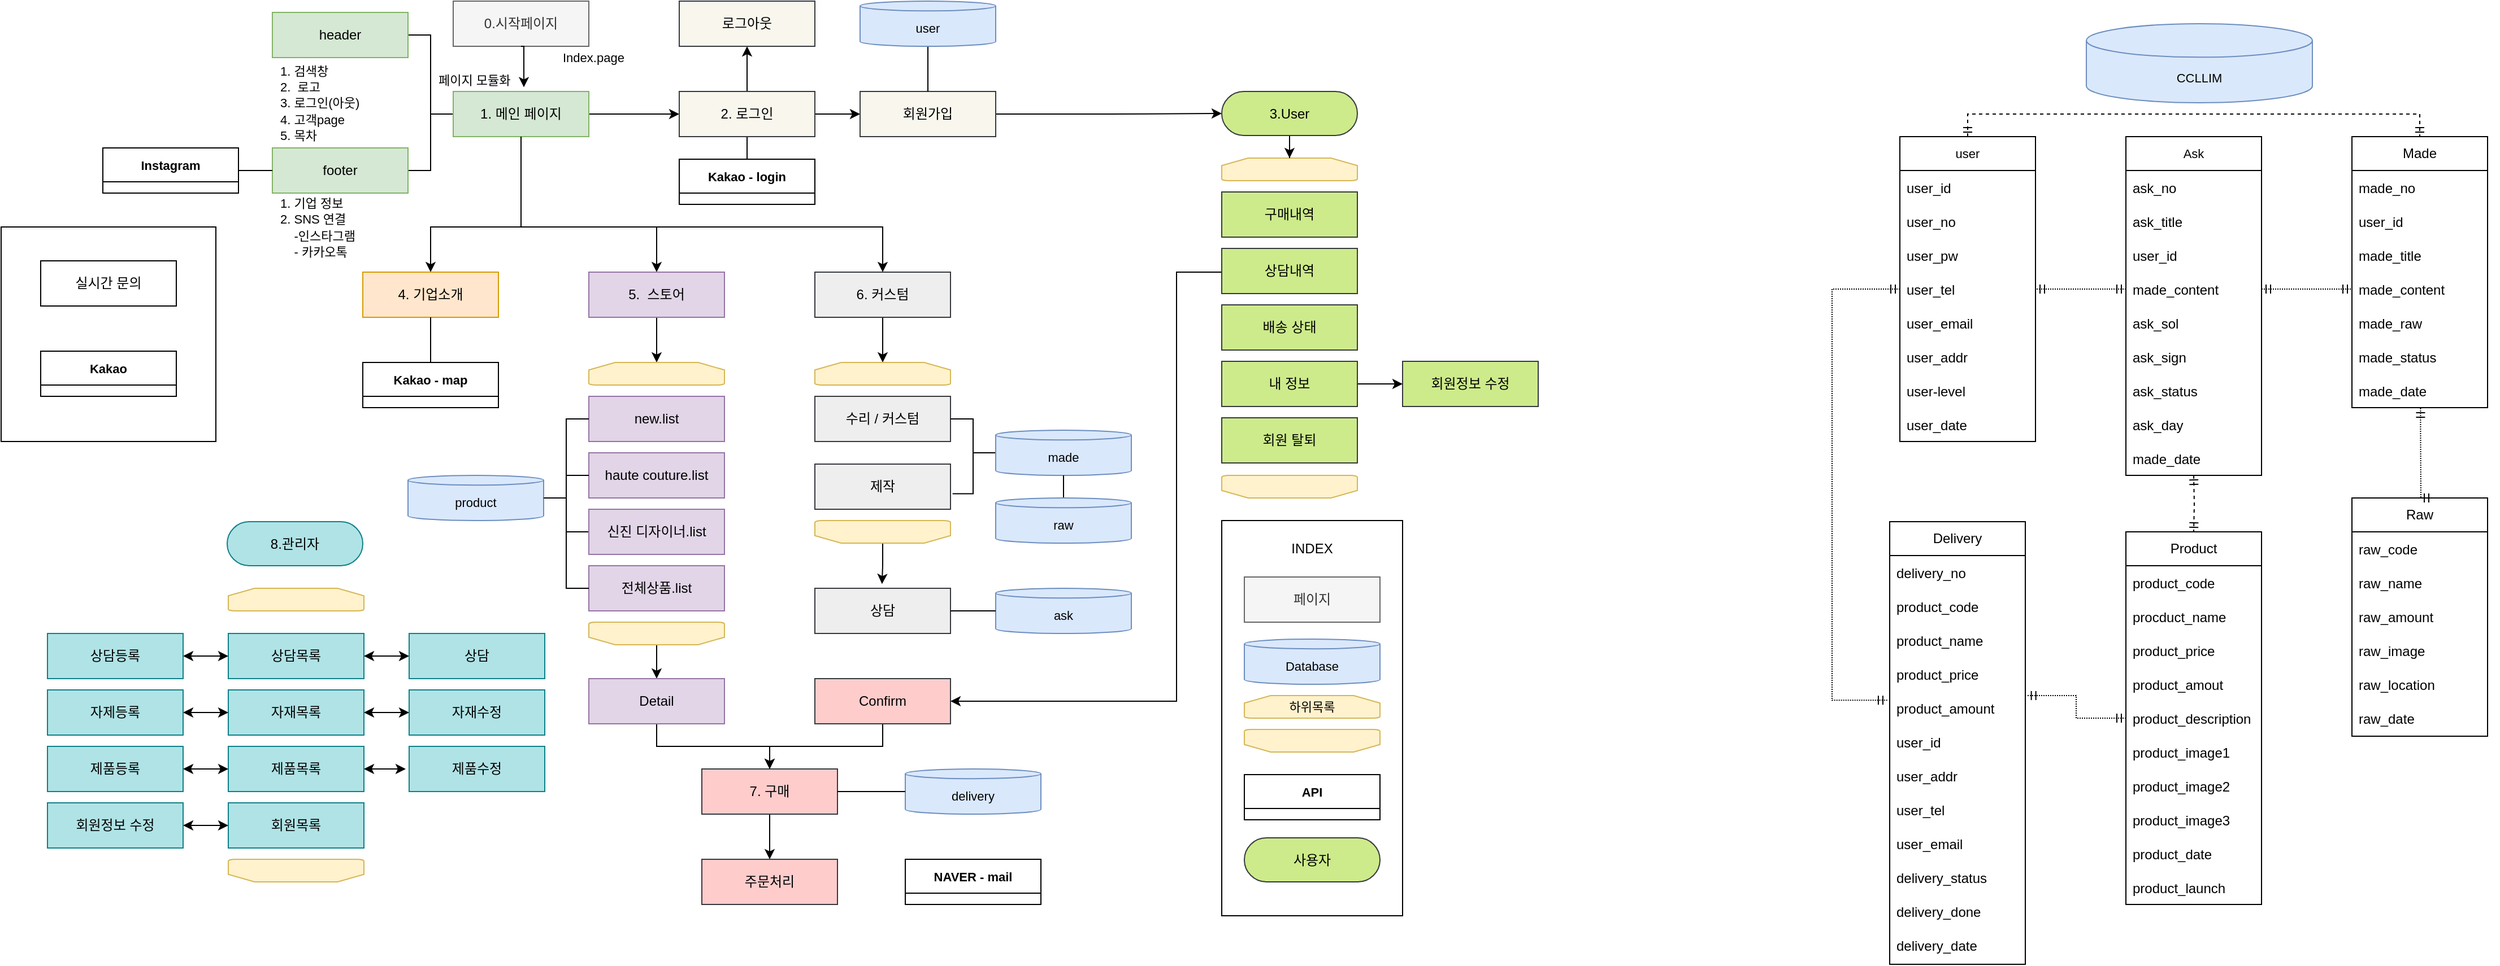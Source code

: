 <mxfile version="20.2.3" type="device"><diagram id="iQ6Z3BanNL-ANaFdGw5c" name="Page-1"><mxGraphModel dx="2713" dy="913" grid="1" gridSize="10" guides="1" tooltips="1" connect="1" arrows="1" fold="1" page="1" pageScale="1" pageWidth="827" pageHeight="1169" math="0" shadow="0"><root><mxCell id="0"/><mxCell id="1" parent="0"/><mxCell id="4ZHPrJ8IvPhoWtM1y8Se-1" value="0.시작페이지" style="rounded=0;whiteSpace=wrap;html=1;fillColor=#f5f5f5;fontColor=#333333;strokeColor=#666666;" parent="1" vertex="1"><mxGeometry x="160" y="120" width="120" height="40" as="geometry"/></mxCell><mxCell id="4ZHPrJ8IvPhoWtM1y8Se-37" style="edgeStyle=orthogonalEdgeStyle;rounded=0;orthogonalLoop=1;jettySize=auto;html=1;entryX=1;entryY=0.5;entryDx=0;entryDy=0;fontSize=11;endArrow=none;endFill=0;" parent="1" source="4ZHPrJ8IvPhoWtM1y8Se-2" target="4ZHPrJ8IvPhoWtM1y8Se-11" edge="1"><mxGeometry relative="1" as="geometry"><Array as="points"><mxPoint x="140" y="220"/><mxPoint x="140" y="150"/></Array></mxGeometry></mxCell><mxCell id="4ZHPrJ8IvPhoWtM1y8Se-38" style="edgeStyle=orthogonalEdgeStyle;rounded=0;orthogonalLoop=1;jettySize=auto;html=1;entryX=1;entryY=0.5;entryDx=0;entryDy=0;fontSize=11;endArrow=none;endFill=0;" parent="1" source="4ZHPrJ8IvPhoWtM1y8Se-2" target="4ZHPrJ8IvPhoWtM1y8Se-12" edge="1"><mxGeometry relative="1" as="geometry"/></mxCell><mxCell id="4ZHPrJ8IvPhoWtM1y8Se-52" style="edgeStyle=orthogonalEdgeStyle;rounded=0;orthogonalLoop=1;jettySize=auto;html=1;entryX=0.5;entryY=0;entryDx=0;entryDy=0;fontSize=11;endArrow=classic;endFill=1;" parent="1" source="4ZHPrJ8IvPhoWtM1y8Se-2" target="4ZHPrJ8IvPhoWtM1y8Se-6" edge="1"><mxGeometry relative="1" as="geometry"><Array as="points"><mxPoint x="220" y="320"/><mxPoint x="340" y="320"/></Array></mxGeometry></mxCell><mxCell id="4ZHPrJ8IvPhoWtM1y8Se-59" style="edgeStyle=orthogonalEdgeStyle;rounded=0;orthogonalLoop=1;jettySize=auto;html=1;entryX=0.5;entryY=0;entryDx=0;entryDy=0;fontSize=11;endArrow=classic;endFill=1;" parent="1" source="4ZHPrJ8IvPhoWtM1y8Se-2" target="4ZHPrJ8IvPhoWtM1y8Se-7" edge="1"><mxGeometry relative="1" as="geometry"><Array as="points"><mxPoint x="220" y="320"/><mxPoint x="540" y="320"/></Array></mxGeometry></mxCell><mxCell id="4ZHPrJ8IvPhoWtM1y8Se-61" style="edgeStyle=orthogonalEdgeStyle;rounded=0;orthogonalLoop=1;jettySize=auto;html=1;entryX=0;entryY=0.5;entryDx=0;entryDy=0;fontSize=11;endArrow=classic;endFill=1;" parent="1" source="4ZHPrJ8IvPhoWtM1y8Se-2" target="4ZHPrJ8IvPhoWtM1y8Se-8" edge="1"><mxGeometry relative="1" as="geometry"/></mxCell><mxCell id="4ZHPrJ8IvPhoWtM1y8Se-2" value="1. 메인 페이지" style="rounded=0;whiteSpace=wrap;html=1;fillColor=#d5e8d4;strokeColor=#82b366;" parent="1" vertex="1"><mxGeometry x="160" y="200" width="120" height="40" as="geometry"/></mxCell><mxCell id="4ZHPrJ8IvPhoWtM1y8Se-39" style="edgeStyle=orthogonalEdgeStyle;rounded=0;orthogonalLoop=1;jettySize=auto;html=1;entryX=0.521;entryY=-0.093;entryDx=0;entryDy=0;entryPerimeter=0;fontSize=11;" parent="1" target="4ZHPrJ8IvPhoWtM1y8Se-2" edge="1"><mxGeometry relative="1" as="geometry"><mxPoint x="220" y="160" as="sourcePoint"/></mxGeometry></mxCell><mxCell id="4ZHPrJ8IvPhoWtM1y8Se-3" value="&lt;span style=&quot;font-size: 11px;&quot;&gt;Index.page&lt;/span&gt;" style="text;html=1;strokeColor=none;fillColor=none;align=left;verticalAlign=middle;whiteSpace=wrap;rounded=0;spacingLeft=5;" parent="1" vertex="1"><mxGeometry x="250" y="150" width="120" height="40" as="geometry"/></mxCell><mxCell id="4ZHPrJ8IvPhoWtM1y8Se-42" style="edgeStyle=orthogonalEdgeStyle;rounded=0;orthogonalLoop=1;jettySize=auto;html=1;exitX=0.5;exitY=1;exitDx=0;exitDy=0;entryX=0.5;entryY=0;entryDx=0;entryDy=0;fontSize=11;endArrow=classic;endFill=1;" parent="1" source="4ZHPrJ8IvPhoWtM1y8Se-2" target="4ZHPrJ8IvPhoWtM1y8Se-26" edge="1"><mxGeometry relative="1" as="geometry"><Array as="points"><mxPoint x="220" y="320"/><mxPoint x="140" y="320"/></Array></mxGeometry></mxCell><mxCell id="4ZHPrJ8IvPhoWtM1y8Se-4" value="&lt;span style=&quot;font-size: 11px;&quot;&gt;페이지 모듈화&lt;br&gt;&lt;/span&gt;" style="text;html=1;strokeColor=none;fillColor=none;align=left;verticalAlign=middle;whiteSpace=wrap;rounded=0;spacingLeft=5;" parent="1" vertex="1"><mxGeometry x="140" y="170" width="120" height="40" as="geometry"/></mxCell><mxCell id="4ZHPrJ8IvPhoWtM1y8Se-51" style="edgeStyle=orthogonalEdgeStyle;rounded=0;orthogonalLoop=1;jettySize=auto;html=1;entryX=0.5;entryY=0;entryDx=0;entryDy=0;entryPerimeter=0;fontSize=11;endArrow=classic;endFill=1;" parent="1" source="4ZHPrJ8IvPhoWtM1y8Se-6" target="4ZHPrJ8IvPhoWtM1y8Se-46" edge="1"><mxGeometry relative="1" as="geometry"/></mxCell><mxCell id="4ZHPrJ8IvPhoWtM1y8Se-6" value="5.&amp;nbsp; 스토어" style="rounded=0;whiteSpace=wrap;html=1;fillColor=#e1d5e7;strokeColor=#9673a6;" parent="1" vertex="1"><mxGeometry x="280" y="360" width="120" height="40" as="geometry"/></mxCell><mxCell id="4ZHPrJ8IvPhoWtM1y8Se-58" style="edgeStyle=orthogonalEdgeStyle;rounded=0;orthogonalLoop=1;jettySize=auto;html=1;entryX=0.5;entryY=0;entryDx=0;entryDy=0;entryPerimeter=0;fontSize=11;endArrow=classic;endFill=1;" parent="1" source="4ZHPrJ8IvPhoWtM1y8Se-7" target="4ZHPrJ8IvPhoWtM1y8Se-53" edge="1"><mxGeometry relative="1" as="geometry"/></mxCell><mxCell id="4ZHPrJ8IvPhoWtM1y8Se-7" value="6. 커스텀" style="rounded=0;whiteSpace=wrap;html=1;fillColor=#eeeeee;strokeColor=#36393d;" parent="1" vertex="1"><mxGeometry x="480" y="360" width="120" height="40" as="geometry"/></mxCell><mxCell id="4ZHPrJ8IvPhoWtM1y8Se-63" style="edgeStyle=orthogonalEdgeStyle;rounded=0;orthogonalLoop=1;jettySize=auto;html=1;entryX=0;entryY=0.5;entryDx=0;entryDy=0;fontSize=11;endArrow=classic;endFill=1;" parent="1" source="4ZHPrJ8IvPhoWtM1y8Se-8" target="4ZHPrJ8IvPhoWtM1y8Se-9" edge="1"><mxGeometry relative="1" as="geometry"/></mxCell><mxCell id="4ZHPrJ8IvPhoWtM1y8Se-92" style="edgeStyle=orthogonalEdgeStyle;rounded=0;orthogonalLoop=1;jettySize=auto;html=1;entryX=0.5;entryY=0;entryDx=0;entryDy=0;fontSize=11;endArrow=none;endFill=0;" parent="1" source="4ZHPrJ8IvPhoWtM1y8Se-8" target="4ZHPrJ8IvPhoWtM1y8Se-90" edge="1"><mxGeometry relative="1" as="geometry"/></mxCell><mxCell id="G11JmF7T3sgJFfse8bjT-3" style="edgeStyle=orthogonalEdgeStyle;rounded=0;orthogonalLoop=1;jettySize=auto;html=1;entryX=0.5;entryY=1;entryDx=0;entryDy=0;" edge="1" parent="1" source="4ZHPrJ8IvPhoWtM1y8Se-8" target="G11JmF7T3sgJFfse8bjT-2"><mxGeometry relative="1" as="geometry"/></mxCell><mxCell id="4ZHPrJ8IvPhoWtM1y8Se-8" value="2. 로그인" style="rounded=0;whiteSpace=wrap;html=1;fillColor=#f9f7ed;strokeColor=#36393d;" parent="1" vertex="1"><mxGeometry x="360" y="200" width="120" height="40" as="geometry"/></mxCell><mxCell id="4ZHPrJ8IvPhoWtM1y8Se-73" style="edgeStyle=orthogonalEdgeStyle;rounded=0;orthogonalLoop=1;jettySize=auto;html=1;fontSize=11;endArrow=classic;endFill=1;entryX=0;entryY=0.5;entryDx=0;entryDy=0;" parent="1" source="4ZHPrJ8IvPhoWtM1y8Se-9" target="G11JmF7T3sgJFfse8bjT-7" edge="1"><mxGeometry relative="1" as="geometry"><mxPoint x="860" y="240" as="targetPoint"/></mxGeometry></mxCell><mxCell id="4ZHPrJ8IvPhoWtM1y8Se-9" value="회원가입" style="rounded=0;whiteSpace=wrap;html=1;fillColor=#f9f7ed;strokeColor=#36393d;" parent="1" vertex="1"><mxGeometry x="520" y="200" width="120" height="40" as="geometry"/></mxCell><mxCell id="4ZHPrJ8IvPhoWtM1y8Se-11" value="header" style="rounded=0;whiteSpace=wrap;html=1;fillColor=#d5e8d4;strokeColor=#82b366;" parent="1" vertex="1"><mxGeometry y="130" width="120" height="40" as="geometry"/></mxCell><mxCell id="4ZHPrJ8IvPhoWtM1y8Se-12" value="footer" style="rounded=0;whiteSpace=wrap;html=1;fillColor=#d5e8d4;strokeColor=#82b366;" parent="1" vertex="1"><mxGeometry y="250" width="120" height="40" as="geometry"/></mxCell><mxCell id="4ZHPrJ8IvPhoWtM1y8Se-13" value="&lt;span style=&quot;font-size: 11px;&quot;&gt;1. 검색창&lt;br&gt;2.&amp;nbsp; 로고&amp;nbsp;&lt;br&gt;3. 로그인(아웃)&lt;br&gt;4. 고객page&lt;br&gt;5. 목차&lt;br&gt;&lt;/span&gt;" style="text;html=1;strokeColor=none;fillColor=none;align=left;verticalAlign=middle;whiteSpace=wrap;rounded=0;spacingLeft=5;" parent="1" vertex="1"><mxGeometry y="170" width="120" height="80" as="geometry"/></mxCell><mxCell id="4ZHPrJ8IvPhoWtM1y8Se-15" value="&lt;span style=&quot;font-size: 11px;&quot;&gt;1. 기업 정보&lt;br&gt;2. SNS 연결&amp;nbsp;&lt;br&gt;&amp;nbsp; &amp;nbsp; -인스타그램&lt;br&gt;&amp;nbsp; &amp;nbsp; - 카카오톡&lt;br&gt;&lt;/span&gt;" style="text;html=1;strokeColor=none;fillColor=none;align=left;verticalAlign=middle;whiteSpace=wrap;rounded=0;spacingLeft=5;" parent="1" vertex="1"><mxGeometry y="290" width="120" height="60" as="geometry"/></mxCell><mxCell id="4ZHPrJ8IvPhoWtM1y8Se-18" value="new.list" style="rounded=0;whiteSpace=wrap;html=1;fillColor=#e1d5e7;strokeColor=#9673a6;" parent="1" vertex="1"><mxGeometry x="280" y="470" width="120" height="40" as="geometry"/></mxCell><mxCell id="4ZHPrJ8IvPhoWtM1y8Se-19" value="haute couture.list" style="rounded=0;whiteSpace=wrap;html=1;fillColor=#e1d5e7;strokeColor=#9673a6;" parent="1" vertex="1"><mxGeometry x="280" y="520" width="120" height="40" as="geometry"/></mxCell><mxCell id="4ZHPrJ8IvPhoWtM1y8Se-20" value="전체상품.list" style="rounded=0;whiteSpace=wrap;html=1;fillColor=#e1d5e7;strokeColor=#9673a6;" parent="1" vertex="1"><mxGeometry x="280" y="620" width="120" height="40" as="geometry"/></mxCell><mxCell id="4ZHPrJ8IvPhoWtM1y8Se-21" value="수리 / 커스텀" style="rounded=0;whiteSpace=wrap;html=1;fillColor=#eeeeee;strokeColor=#36393d;" parent="1" vertex="1"><mxGeometry x="480" y="470" width="120" height="40" as="geometry"/></mxCell><mxCell id="4ZHPrJ8IvPhoWtM1y8Se-22" value="제작" style="rounded=0;whiteSpace=wrap;html=1;fillColor=#eeeeee;strokeColor=#36393d;" parent="1" vertex="1"><mxGeometry x="480" y="530" width="120" height="40" as="geometry"/></mxCell><mxCell id="4ZHPrJ8IvPhoWtM1y8Se-87" style="edgeStyle=orthogonalEdgeStyle;rounded=0;orthogonalLoop=1;jettySize=auto;html=1;entryX=0.5;entryY=0;entryDx=0;entryDy=0;fontSize=11;endArrow=classic;endFill=1;" parent="1" source="4ZHPrJ8IvPhoWtM1y8Se-23" target="4ZHPrJ8IvPhoWtM1y8Se-86" edge="1"><mxGeometry relative="1" as="geometry"/></mxCell><mxCell id="4ZHPrJ8IvPhoWtM1y8Se-23" value="7. 구매" style="rounded=0;whiteSpace=wrap;html=1;fillColor=#ffcccc;strokeColor=#36393d;" parent="1" vertex="1"><mxGeometry x="380" y="800" width="120" height="40" as="geometry"/></mxCell><mxCell id="4ZHPrJ8IvPhoWtM1y8Se-24" value="상담" style="rounded=0;whiteSpace=wrap;html=1;fillColor=#eeeeee;strokeColor=#36393d;" parent="1" vertex="1"><mxGeometry x="480" y="640" width="120" height="40" as="geometry"/></mxCell><mxCell id="4ZHPrJ8IvPhoWtM1y8Se-26" value="4. 기업소개" style="rounded=0;whiteSpace=wrap;html=1;fillColor=#ffe6cc;strokeColor=#d79b00;" parent="1" vertex="1"><mxGeometry x="80" y="360" width="120" height="40" as="geometry"/></mxCell><mxCell id="4ZHPrJ8IvPhoWtM1y8Se-48" style="edgeStyle=orthogonalEdgeStyle;rounded=0;orthogonalLoop=1;jettySize=auto;html=1;entryX=0;entryY=0.5;entryDx=0;entryDy=0;fontSize=11;endArrow=none;endFill=0;" parent="1" source="4ZHPrJ8IvPhoWtM1y8Se-27" target="4ZHPrJ8IvPhoWtM1y8Se-18" edge="1"><mxGeometry relative="1" as="geometry"/></mxCell><mxCell id="4ZHPrJ8IvPhoWtM1y8Se-49" style="edgeStyle=orthogonalEdgeStyle;rounded=0;orthogonalLoop=1;jettySize=auto;html=1;entryX=0;entryY=0.5;entryDx=0;entryDy=0;fontSize=11;endArrow=none;endFill=0;" parent="1" source="4ZHPrJ8IvPhoWtM1y8Se-27" target="4ZHPrJ8IvPhoWtM1y8Se-19" edge="1"><mxGeometry relative="1" as="geometry"/></mxCell><mxCell id="4ZHPrJ8IvPhoWtM1y8Se-50" style="edgeStyle=orthogonalEdgeStyle;rounded=0;orthogonalLoop=1;jettySize=auto;html=1;entryX=0;entryY=0.5;entryDx=0;entryDy=0;fontSize=11;endArrow=none;endFill=0;" parent="1" source="4ZHPrJ8IvPhoWtM1y8Se-27" target="4ZHPrJ8IvPhoWtM1y8Se-20" edge="1"><mxGeometry relative="1" as="geometry"/></mxCell><mxCell id="4ZHPrJ8IvPhoWtM1y8Se-27" value="product" style="shape=cylinder3;whiteSpace=wrap;html=1;boundedLbl=1;backgroundOutline=1;size=4.286;fontSize=11;fillColor=#dae8fc;strokeColor=#6c8ebf;" parent="1" vertex="1"><mxGeometry x="120" y="540" width="120" height="40" as="geometry"/></mxCell><mxCell id="4ZHPrJ8IvPhoWtM1y8Se-62" style="edgeStyle=orthogonalEdgeStyle;rounded=0;orthogonalLoop=1;jettySize=auto;html=1;fontSize=11;endArrow=none;endFill=0;exitX=0.5;exitY=1;exitDx=0;exitDy=0;exitPerimeter=0;entryX=0.5;entryY=0;entryDx=0;entryDy=0;" parent="1" source="4ZHPrJ8IvPhoWtM1y8Se-28" target="4ZHPrJ8IvPhoWtM1y8Se-9" edge="1"><mxGeometry relative="1" as="geometry"><mxPoint x="580" y="240" as="targetPoint"/><Array as="points"><mxPoint x="580" y="170"/><mxPoint x="580" y="170"/></Array></mxGeometry></mxCell><mxCell id="4ZHPrJ8IvPhoWtM1y8Se-28" value="user" style="shape=cylinder3;whiteSpace=wrap;html=1;boundedLbl=1;backgroundOutline=1;size=4.286;fontSize=11;fillColor=#dae8fc;strokeColor=#6c8ebf;" parent="1" vertex="1"><mxGeometry x="520" y="120" width="120" height="40" as="geometry"/></mxCell><mxCell id="4ZHPrJ8IvPhoWtM1y8Se-56" style="edgeStyle=orthogonalEdgeStyle;rounded=0;orthogonalLoop=1;jettySize=auto;html=1;entryX=1;entryY=0.5;entryDx=0;entryDy=0;fontSize=11;endArrow=none;endFill=0;" parent="1" source="4ZHPrJ8IvPhoWtM1y8Se-29" target="4ZHPrJ8IvPhoWtM1y8Se-21" edge="1"><mxGeometry relative="1" as="geometry"/></mxCell><mxCell id="4ZHPrJ8IvPhoWtM1y8Se-57" style="edgeStyle=orthogonalEdgeStyle;rounded=0;orthogonalLoop=1;jettySize=auto;html=1;entryX=1.015;entryY=0.655;entryDx=0;entryDy=0;entryPerimeter=0;fontSize=11;endArrow=none;endFill=0;" parent="1" source="4ZHPrJ8IvPhoWtM1y8Se-29" target="4ZHPrJ8IvPhoWtM1y8Se-22" edge="1"><mxGeometry relative="1" as="geometry"/></mxCell><mxCell id="4ZHPrJ8IvPhoWtM1y8Se-29" value="made" style="shape=cylinder3;whiteSpace=wrap;html=1;boundedLbl=1;backgroundOutline=1;size=4.286;fontSize=11;fillColor=#dae8fc;strokeColor=#6c8ebf;" parent="1" vertex="1"><mxGeometry x="640" y="500" width="120" height="40" as="geometry"/></mxCell><mxCell id="4ZHPrJ8IvPhoWtM1y8Se-32" value="ask" style="shape=cylinder3;whiteSpace=wrap;html=1;boundedLbl=1;backgroundOutline=1;size=4.286;fontSize=11;fillColor=#dae8fc;strokeColor=#6c8ebf;" parent="1" vertex="1"><mxGeometry x="640" y="640" width="120" height="40" as="geometry"/></mxCell><mxCell id="4ZHPrJ8IvPhoWtM1y8Se-60" style="edgeStyle=orthogonalEdgeStyle;rounded=0;orthogonalLoop=1;jettySize=auto;html=1;entryX=0;entryY=0.5;entryDx=0;entryDy=0;fontSize=11;endArrow=none;endFill=0;exitX=1;exitY=0.5;exitDx=0;exitDy=0;" parent="1" source="4ZHPrJ8IvPhoWtM1y8Se-89" target="4ZHPrJ8IvPhoWtM1y8Se-12" edge="1"><mxGeometry relative="1" as="geometry"><mxPoint x="-40" y="300" as="sourcePoint"/></mxGeometry></mxCell><mxCell id="4ZHPrJ8IvPhoWtM1y8Se-41" style="edgeStyle=orthogonalEdgeStyle;rounded=0;orthogonalLoop=1;jettySize=auto;html=1;entryX=0.5;entryY=1;entryDx=0;entryDy=0;fontSize=11;endArrow=none;endFill=0;" parent="1" source="4ZHPrJ8IvPhoWtM1y8Se-36" target="4ZHPrJ8IvPhoWtM1y8Se-26" edge="1"><mxGeometry relative="1" as="geometry"/></mxCell><mxCell id="4ZHPrJ8IvPhoWtM1y8Se-36" value="Kakao - map" style="swimlane;fontSize=11;startSize=30;" parent="1" vertex="1"><mxGeometry x="80" y="440" width="120" height="40" as="geometry"><mxRectangle x="640" y="210" width="50" height="40" as="alternateBounds"/></mxGeometry></mxCell><mxCell id="4ZHPrJ8IvPhoWtM1y8Se-46" value="" style="strokeWidth=1;html=1;shape=mxgraph.flowchart.loop_limit;whiteSpace=wrap;fontSize=11;fillColor=#fff2cc;strokeColor=#d6b656;" parent="1" vertex="1"><mxGeometry x="280" y="440" width="120" height="20" as="geometry"/></mxCell><mxCell id="4ZHPrJ8IvPhoWtM1y8Se-65" style="edgeStyle=orthogonalEdgeStyle;rounded=0;orthogonalLoop=1;jettySize=auto;html=1;fontSize=11;endArrow=classic;endFill=1;entryX=0.5;entryY=0;entryDx=0;entryDy=0;" parent="1" source="4ZHPrJ8IvPhoWtM1y8Se-47" target="4ZHPrJ8IvPhoWtM1y8Se-66" edge="1"><mxGeometry relative="1" as="geometry"><mxPoint x="340" y="670" as="targetPoint"/></mxGeometry></mxCell><mxCell id="4ZHPrJ8IvPhoWtM1y8Se-47" value="" style="strokeWidth=1;html=1;shape=mxgraph.flowchart.loop_limit;whiteSpace=wrap;fontSize=11;direction=west;fillColor=#fff2cc;strokeColor=#d6b656;" parent="1" vertex="1"><mxGeometry x="280" y="670" width="120" height="20" as="geometry"/></mxCell><mxCell id="4ZHPrJ8IvPhoWtM1y8Se-53" value="" style="strokeWidth=1;html=1;shape=mxgraph.flowchart.loop_limit;whiteSpace=wrap;fontSize=11;fillColor=#fff2cc;strokeColor=#d6b656;" parent="1" vertex="1"><mxGeometry x="480" y="440" width="120" height="20" as="geometry"/></mxCell><mxCell id="4ZHPrJ8IvPhoWtM1y8Se-64" style="edgeStyle=orthogonalEdgeStyle;rounded=0;orthogonalLoop=1;jettySize=auto;html=1;entryX=0.495;entryY=-0.095;entryDx=0;entryDy=0;entryPerimeter=0;fontSize=11;endArrow=classic;endFill=1;" parent="1" source="4ZHPrJ8IvPhoWtM1y8Se-54" target="4ZHPrJ8IvPhoWtM1y8Se-24" edge="1"><mxGeometry relative="1" as="geometry"/></mxCell><mxCell id="4ZHPrJ8IvPhoWtM1y8Se-54" value="" style="strokeWidth=1;html=1;shape=mxgraph.flowchart.loop_limit;whiteSpace=wrap;fontSize=11;direction=west;fillColor=#fff2cc;strokeColor=#d6b656;" parent="1" vertex="1"><mxGeometry x="480" y="580" width="120" height="20" as="geometry"/></mxCell><mxCell id="4ZHPrJ8IvPhoWtM1y8Se-81" style="edgeStyle=orthogonalEdgeStyle;rounded=0;orthogonalLoop=1;jettySize=auto;html=1;entryX=0.5;entryY=0;entryDx=0;entryDy=0;fontSize=11;endArrow=classic;endFill=1;" parent="1" source="4ZHPrJ8IvPhoWtM1y8Se-66" target="4ZHPrJ8IvPhoWtM1y8Se-23" edge="1"><mxGeometry relative="1" as="geometry"/></mxCell><mxCell id="4ZHPrJ8IvPhoWtM1y8Se-66" value="Detail" style="rounded=0;whiteSpace=wrap;html=1;fillColor=#e1d5e7;strokeColor=#9673a6;" parent="1" vertex="1"><mxGeometry x="280" y="720" width="120" height="40" as="geometry"/></mxCell><mxCell id="4ZHPrJ8IvPhoWtM1y8Se-68" style="edgeStyle=orthogonalEdgeStyle;rounded=0;orthogonalLoop=1;jettySize=auto;html=1;entryX=1;entryY=0.5;entryDx=0;entryDy=0;fontSize=11;endArrow=none;endFill=0;exitX=0;exitY=0.5;exitDx=0;exitDy=0;exitPerimeter=0;" parent="1" source="4ZHPrJ8IvPhoWtM1y8Se-32" target="4ZHPrJ8IvPhoWtM1y8Se-24" edge="1"><mxGeometry relative="1" as="geometry"><mxPoint x="650" y="530" as="sourcePoint"/><mxPoint x="611.8" y="566.2" as="targetPoint"/></mxGeometry></mxCell><mxCell id="4ZHPrJ8IvPhoWtM1y8Se-72" value="" style="strokeWidth=1;html=1;shape=mxgraph.flowchart.loop_limit;whiteSpace=wrap;fontSize=11;fillColor=#fff2cc;strokeColor=#d6b656;" parent="1" vertex="1"><mxGeometry x="840" y="259" width="120" height="20" as="geometry"/></mxCell><mxCell id="4ZHPrJ8IvPhoWtM1y8Se-74" value="구매내역" style="rounded=0;whiteSpace=wrap;html=1;fillColor=#cdeb8b;strokeColor=#36393d;" parent="1" vertex="1"><mxGeometry x="840" y="289" width="120" height="40" as="geometry"/></mxCell><mxCell id="G11JmF7T3sgJFfse8bjT-10" style="edgeStyle=orthogonalEdgeStyle;rounded=0;orthogonalLoop=1;jettySize=auto;html=1;entryX=1;entryY=0.5;entryDx=0;entryDy=0;" edge="1" parent="1" source="4ZHPrJ8IvPhoWtM1y8Se-75" target="4ZHPrJ8IvPhoWtM1y8Se-82"><mxGeometry relative="1" as="geometry"><Array as="points"><mxPoint x="800" y="360"/><mxPoint x="800" y="740"/></Array></mxGeometry></mxCell><mxCell id="4ZHPrJ8IvPhoWtM1y8Se-75" value="상담내역" style="rounded=0;whiteSpace=wrap;html=1;fillColor=#cdeb8b;strokeColor=#36393d;" parent="1" vertex="1"><mxGeometry x="840" y="339" width="120" height="40" as="geometry"/></mxCell><mxCell id="4ZHPrJ8IvPhoWtM1y8Se-76" value="배송 상태" style="rounded=0;whiteSpace=wrap;html=1;fillColor=#cdeb8b;strokeColor=#36393d;" parent="1" vertex="1"><mxGeometry x="840" y="389" width="120" height="40" as="geometry"/></mxCell><mxCell id="4ZHPrJ8IvPhoWtM1y8Se-78" value="회원정보 수정" style="rounded=0;whiteSpace=wrap;html=1;fillColor=#cdeb8b;strokeColor=#36393d;" parent="1" vertex="1"><mxGeometry x="1000" y="439" width="120" height="40" as="geometry"/></mxCell><mxCell id="G11JmF7T3sgJFfse8bjT-4" style="edgeStyle=orthogonalEdgeStyle;rounded=0;orthogonalLoop=1;jettySize=auto;html=1;entryX=0;entryY=0.5;entryDx=0;entryDy=0;" edge="1" parent="1" source="4ZHPrJ8IvPhoWtM1y8Se-79" target="4ZHPrJ8IvPhoWtM1y8Se-78"><mxGeometry relative="1" as="geometry"/></mxCell><mxCell id="4ZHPrJ8IvPhoWtM1y8Se-79" value="내 정보" style="rounded=0;whiteSpace=wrap;html=1;fillColor=#cdeb8b;strokeColor=#36393d;" parent="1" vertex="1"><mxGeometry x="840" y="439" width="120" height="40" as="geometry"/></mxCell><mxCell id="4ZHPrJ8IvPhoWtM1y8Se-80" value="" style="strokeWidth=1;html=1;shape=mxgraph.flowchart.loop_limit;whiteSpace=wrap;fontSize=11;direction=west;fillColor=#fff2cc;strokeColor=#d6b656;" parent="1" vertex="1"><mxGeometry x="840" y="540" width="120" height="20" as="geometry"/></mxCell><mxCell id="4ZHPrJ8IvPhoWtM1y8Se-83" style="edgeStyle=orthogonalEdgeStyle;rounded=0;orthogonalLoop=1;jettySize=auto;html=1;fontSize=11;endArrow=classic;endFill=1;" parent="1" source="4ZHPrJ8IvPhoWtM1y8Se-82" edge="1"><mxGeometry relative="1" as="geometry"><mxPoint x="440" y="800" as="targetPoint"/><Array as="points"><mxPoint x="540" y="780"/><mxPoint x="440" y="780"/></Array></mxGeometry></mxCell><mxCell id="4ZHPrJ8IvPhoWtM1y8Se-82" value="Confirm" style="rounded=0;whiteSpace=wrap;html=1;fillColor=#ffcccc;strokeColor=#36393d;" parent="1" vertex="1"><mxGeometry x="480" y="720" width="120" height="40" as="geometry"/></mxCell><mxCell id="4ZHPrJ8IvPhoWtM1y8Se-84" value="delivery" style="shape=cylinder3;whiteSpace=wrap;html=1;boundedLbl=1;backgroundOutline=1;size=4.286;fontSize=11;fillColor=#dae8fc;strokeColor=#6c8ebf;" parent="1" vertex="1"><mxGeometry x="560" y="800" width="120" height="40" as="geometry"/></mxCell><mxCell id="4ZHPrJ8IvPhoWtM1y8Se-85" style="edgeStyle=orthogonalEdgeStyle;rounded=0;orthogonalLoop=1;jettySize=auto;html=1;entryX=1;entryY=0.5;entryDx=0;entryDy=0;fontSize=11;endArrow=none;endFill=0;exitX=0;exitY=0.5;exitDx=0;exitDy=0;exitPerimeter=0;" parent="1" source="4ZHPrJ8IvPhoWtM1y8Se-84" edge="1"><mxGeometry relative="1" as="geometry"><mxPoint x="550" y="690" as="sourcePoint"/><mxPoint x="500" y="820" as="targetPoint"/></mxGeometry></mxCell><mxCell id="4ZHPrJ8IvPhoWtM1y8Se-86" value="주문처리" style="rounded=0;whiteSpace=wrap;html=1;fillColor=#ffcccc;strokeColor=#36393d;" parent="1" vertex="1"><mxGeometry x="380" y="880" width="120" height="40" as="geometry"/></mxCell><mxCell id="4ZHPrJ8IvPhoWtM1y8Se-89" value="Instagram" style="swimlane;fontSize=11;startSize=30;" parent="1" vertex="1"><mxGeometry x="-150" y="250" width="120" height="40" as="geometry"><mxRectangle x="640" y="210" width="50" height="40" as="alternateBounds"/></mxGeometry></mxCell><mxCell id="4ZHPrJ8IvPhoWtM1y8Se-90" value="Kakao - login" style="swimlane;fontSize=11;startSize=30;" parent="1" vertex="1"><mxGeometry x="360" y="260" width="120" height="40" as="geometry"><mxRectangle x="640" y="210" width="50" height="40" as="alternateBounds"/></mxGeometry></mxCell><mxCell id="Q61VXNeb5FrE7Szr81Ac-1" value="" style="whiteSpace=wrap;html=1;aspect=fixed;" parent="1" vertex="1"><mxGeometry x="-240" y="320" width="190" height="190" as="geometry"/></mxCell><mxCell id="4ZHPrJ8IvPhoWtM1y8Se-93" value="NAVER - mail" style="swimlane;fontSize=11;startSize=30;" parent="1" vertex="1"><mxGeometry x="560" y="880" width="120" height="40" as="geometry"><mxRectangle x="640" y="210" width="50" height="40" as="alternateBounds"/></mxGeometry></mxCell><mxCell id="4ZHPrJ8IvPhoWtM1y8Se-30" value="실시간 문의" style="rounded=0;whiteSpace=wrap;html=1;" parent="1" vertex="1"><mxGeometry x="-205" y="350" width="120" height="40" as="geometry"/></mxCell><mxCell id="4ZHPrJ8IvPhoWtM1y8Se-33" value="Kakao" style="swimlane;fontSize=11;startSize=30;" parent="1" vertex="1"><mxGeometry x="-205" y="430" width="120" height="40" as="geometry"><mxRectangle x="640" y="210" width="50" height="40" as="alternateBounds"/></mxGeometry></mxCell><mxCell id="LJxzENoU5dP99P60Df12-5" value="CCLLIM" style="shape=cylinder3;whiteSpace=wrap;html=1;boundedLbl=1;backgroundOutline=1;size=14.833;fontSize=11;fillColor=#dae8fc;strokeColor=#6c8ebf;" parent="1" vertex="1"><mxGeometry x="1605" y="140" width="200" height="70" as="geometry"/></mxCell><mxCell id="LJxzENoU5dP99P60Df12-106" style="edgeStyle=orthogonalEdgeStyle;rounded=0;orthogonalLoop=1;jettySize=auto;html=1;endArrow=none;endFill=0;" parent="1" source="LJxzENoU5dP99P60Df12-105" target="4ZHPrJ8IvPhoWtM1y8Se-29" edge="1"><mxGeometry relative="1" as="geometry"/></mxCell><mxCell id="LJxzENoU5dP99P60Df12-105" value="raw" style="shape=cylinder3;whiteSpace=wrap;html=1;boundedLbl=1;backgroundOutline=1;size=4.286;fontSize=11;fillColor=#dae8fc;strokeColor=#6c8ebf;" parent="1" vertex="1"><mxGeometry x="640" y="560" width="120" height="40" as="geometry"/></mxCell><mxCell id="LJxzENoU5dP99P60Df12-114" value="" style="group" parent="1" vertex="1" connectable="0"><mxGeometry x="1640" y="240" width="130" height="300" as="geometry"/></mxCell><mxCell id="LJxzENoU5dP99P60Df12-47" value="" style="rounded=0;whiteSpace=wrap;html=1;" parent="LJxzENoU5dP99P60Df12-114" vertex="1"><mxGeometry y="20" width="120" height="280" as="geometry"/></mxCell><mxCell id="LJxzENoU5dP99P60Df12-48" value="user_id" style="text;strokeColor=none;fillColor=none;align=left;verticalAlign=middle;spacingLeft=4;spacingRight=4;overflow=hidden;points=[[0,0.5],[1,0.5]];portConstraint=eastwest;rotatable=0;" parent="LJxzENoU5dP99P60Df12-114" vertex="1"><mxGeometry y="90" width="120" height="30" as="geometry"/></mxCell><mxCell id="LJxzENoU5dP99P60Df12-49" value="ask_title" style="text;strokeColor=none;fillColor=none;align=left;verticalAlign=middle;spacingLeft=4;spacingRight=4;overflow=hidden;points=[[0,0.5],[1,0.5]];portConstraint=eastwest;rotatable=0;" parent="LJxzENoU5dP99P60Df12-114" vertex="1"><mxGeometry y="60" width="120" height="30" as="geometry"/></mxCell><mxCell id="LJxzENoU5dP99P60Df12-50" value="made_content" style="text;strokeColor=none;fillColor=none;align=left;verticalAlign=middle;spacingLeft=4;spacingRight=4;overflow=hidden;points=[[0,0.5],[1,0.5]];portConstraint=eastwest;rotatable=0;" parent="LJxzENoU5dP99P60Df12-114" vertex="1"><mxGeometry y="120" width="120" height="30" as="geometry"/></mxCell><mxCell id="LJxzENoU5dP99P60Df12-51" value="ask_sol" style="text;strokeColor=none;fillColor=none;align=left;verticalAlign=middle;spacingLeft=4;spacingRight=4;overflow=hidden;points=[[0,0.5],[1,0.5]];portConstraint=eastwest;rotatable=0;" parent="LJxzENoU5dP99P60Df12-114" vertex="1"><mxGeometry y="150" width="120" height="30" as="geometry"/></mxCell><mxCell id="LJxzENoU5dP99P60Df12-52" value="ask_sign" style="text;strokeColor=none;fillColor=none;align=left;verticalAlign=middle;spacingLeft=4;spacingRight=4;overflow=hidden;points=[[0,0.5],[1,0.5]];portConstraint=eastwest;rotatable=0;" parent="LJxzENoU5dP99P60Df12-114" vertex="1"><mxGeometry y="180" width="120" height="30" as="geometry"/></mxCell><mxCell id="LJxzENoU5dP99P60Df12-53" value="ask_status" style="text;strokeColor=none;fillColor=none;align=left;verticalAlign=middle;spacingLeft=4;spacingRight=4;overflow=hidden;points=[[0,0.5],[1,0.5]];portConstraint=eastwest;rotatable=0;" parent="LJxzENoU5dP99P60Df12-114" vertex="1"><mxGeometry y="210" width="120" height="30" as="geometry"/></mxCell><mxCell id="LJxzENoU5dP99P60Df12-54" value="made_date" style="text;strokeColor=none;fillColor=none;align=left;verticalAlign=middle;spacingLeft=4;spacingRight=4;overflow=hidden;points=[[0,0.5],[1,0.5]];portConstraint=eastwest;rotatable=0;" parent="LJxzENoU5dP99P60Df12-114" vertex="1"><mxGeometry y="270" width="120" height="30" as="geometry"/></mxCell><mxCell id="LJxzENoU5dP99P60Df12-55" value="ask_no" style="text;strokeColor=none;fillColor=none;align=left;verticalAlign=middle;spacingLeft=4;spacingRight=4;overflow=hidden;points=[[0,0.5],[1,0.5]];portConstraint=eastwest;rotatable=0;" parent="LJxzENoU5dP99P60Df12-114" vertex="1"><mxGeometry y="30" width="130" height="30" as="geometry"/></mxCell><mxCell id="LJxzENoU5dP99P60Df12-56" value="&lt;span style=&quot;font-size: 11px;&quot;&gt;Ask&lt;/span&gt;" style="rounded=0;whiteSpace=wrap;html=1;" parent="LJxzENoU5dP99P60Df12-114" vertex="1"><mxGeometry width="120" height="30" as="geometry"/></mxCell><mxCell id="LJxzENoU5dP99P60Df12-59" value="ask_day" style="text;strokeColor=none;fillColor=none;align=left;verticalAlign=middle;spacingLeft=4;spacingRight=4;overflow=hidden;points=[[0,0.5],[1,0.5]];portConstraint=eastwest;rotatable=0;" parent="LJxzENoU5dP99P60Df12-114" vertex="1"><mxGeometry y="240" width="120" height="30" as="geometry"/></mxCell><mxCell id="LJxzENoU5dP99P60Df12-115" value="" style="group" parent="1" vertex="1" connectable="0"><mxGeometry x="1440" y="240" width="120" height="270" as="geometry"/></mxCell><mxCell id="LJxzENoU5dP99P60Df12-46" value="" style="rounded=0;whiteSpace=wrap;html=1;" parent="LJxzENoU5dP99P60Df12-115" vertex="1"><mxGeometry y="20" width="120" height="250" as="geometry"/></mxCell><mxCell id="LJxzENoU5dP99P60Df12-22" value="user_pw" style="text;strokeColor=none;fillColor=none;align=left;verticalAlign=middle;spacingLeft=4;spacingRight=4;overflow=hidden;points=[[0,0.5],[1,0.5]];portConstraint=eastwest;rotatable=0;" parent="LJxzENoU5dP99P60Df12-115" vertex="1"><mxGeometry y="90" width="120" height="30" as="geometry"/></mxCell><mxCell id="LJxzENoU5dP99P60Df12-19" value="user_no" style="text;strokeColor=none;fillColor=none;align=left;verticalAlign=middle;spacingLeft=4;spacingRight=4;overflow=hidden;points=[[0,0.5],[1,0.5]];portConstraint=eastwest;rotatable=0;" parent="LJxzENoU5dP99P60Df12-115" vertex="1"><mxGeometry y="60" width="120" height="30" as="geometry"/></mxCell><mxCell id="LJxzENoU5dP99P60Df12-24" value="user_tel" style="text;strokeColor=none;fillColor=none;align=left;verticalAlign=middle;spacingLeft=4;spacingRight=4;overflow=hidden;points=[[0,0.5],[1,0.5]];portConstraint=eastwest;rotatable=0;" parent="LJxzENoU5dP99P60Df12-115" vertex="1"><mxGeometry y="120" width="120" height="30" as="geometry"/></mxCell><mxCell id="LJxzENoU5dP99P60Df12-25" value="user_email" style="text;strokeColor=none;fillColor=none;align=left;verticalAlign=middle;spacingLeft=4;spacingRight=4;overflow=hidden;points=[[0,0.5],[1,0.5]];portConstraint=eastwest;rotatable=0;" parent="LJxzENoU5dP99P60Df12-115" vertex="1"><mxGeometry y="150" width="120" height="30" as="geometry"/></mxCell><mxCell id="LJxzENoU5dP99P60Df12-26" value="user_addr" style="text;strokeColor=none;fillColor=none;align=left;verticalAlign=middle;spacingLeft=4;spacingRight=4;overflow=hidden;points=[[0,0.5],[1,0.5]];portConstraint=eastwest;rotatable=0;" parent="LJxzENoU5dP99P60Df12-115" vertex="1"><mxGeometry y="180" width="120" height="30" as="geometry"/></mxCell><mxCell id="LJxzENoU5dP99P60Df12-27" value="user-level" style="text;strokeColor=none;fillColor=none;align=left;verticalAlign=middle;spacingLeft=4;spacingRight=4;overflow=hidden;points=[[0,0.5],[1,0.5]];portConstraint=eastwest;rotatable=0;" parent="LJxzENoU5dP99P60Df12-115" vertex="1"><mxGeometry y="210" width="120" height="30" as="geometry"/></mxCell><mxCell id="LJxzENoU5dP99P60Df12-28" value="user_date" style="text;strokeColor=none;fillColor=none;align=left;verticalAlign=middle;spacingLeft=4;spacingRight=4;overflow=hidden;points=[[0,0.5],[1,0.5]];portConstraint=eastwest;rotatable=0;" parent="LJxzENoU5dP99P60Df12-115" vertex="1"><mxGeometry y="240" width="120" height="30" as="geometry"/></mxCell><mxCell id="LJxzENoU5dP99P60Df12-23" value="user_id" style="text;strokeColor=none;fillColor=none;align=left;verticalAlign=middle;spacingLeft=4;spacingRight=4;overflow=hidden;points=[[0,0.5],[1,0.5]];portConstraint=eastwest;rotatable=0;" parent="LJxzENoU5dP99P60Df12-115" vertex="1"><mxGeometry y="30" width="120" height="30" as="geometry"/></mxCell><mxCell id="LJxzENoU5dP99P60Df12-45" value="&lt;span style=&quot;font-size: 11px;&quot;&gt;user&lt;/span&gt;" style="rounded=0;whiteSpace=wrap;html=1;" parent="LJxzENoU5dP99P60Df12-115" vertex="1"><mxGeometry width="120" height="30" as="geometry"/></mxCell><mxCell id="LJxzENoU5dP99P60Df12-117" value="" style="group" parent="1" vertex="1" connectable="0"><mxGeometry x="1640" y="590" width="130" height="330" as="geometry"/></mxCell><mxCell id="LJxzENoU5dP99P60Df12-71" value="" style="rounded=0;whiteSpace=wrap;html=1;" parent="LJxzENoU5dP99P60Df12-117" vertex="1"><mxGeometry y="20" width="120" height="310" as="geometry"/></mxCell><mxCell id="LJxzENoU5dP99P60Df12-72" value="product_price" style="text;strokeColor=none;fillColor=none;align=left;verticalAlign=middle;spacingLeft=4;spacingRight=4;overflow=hidden;points=[[0,0.5],[1,0.5]];portConstraint=eastwest;rotatable=0;" parent="LJxzENoU5dP99P60Df12-117" vertex="1"><mxGeometry y="90" width="120" height="30" as="geometry"/></mxCell><mxCell id="LJxzENoU5dP99P60Df12-73" value="procduct_name" style="text;strokeColor=none;fillColor=none;align=left;verticalAlign=middle;spacingLeft=4;spacingRight=4;overflow=hidden;points=[[0,0.5],[1,0.5]];portConstraint=eastwest;rotatable=0;" parent="LJxzENoU5dP99P60Df12-117" vertex="1"><mxGeometry y="60" width="120" height="30" as="geometry"/></mxCell><mxCell id="LJxzENoU5dP99P60Df12-74" value="product_amout" style="text;strokeColor=none;fillColor=none;align=left;verticalAlign=middle;spacingLeft=4;spacingRight=4;overflow=hidden;points=[[0,0.5],[1,0.5]];portConstraint=eastwest;rotatable=0;" parent="LJxzENoU5dP99P60Df12-117" vertex="1"><mxGeometry y="120" width="120" height="30" as="geometry"/></mxCell><mxCell id="LJxzENoU5dP99P60Df12-75" value="product_description" style="text;strokeColor=none;fillColor=none;align=left;verticalAlign=middle;spacingLeft=4;spacingRight=4;overflow=hidden;points=[[0,0.5],[1,0.5]];portConstraint=eastwest;rotatable=0;" parent="LJxzENoU5dP99P60Df12-117" vertex="1"><mxGeometry y="150" width="120" height="30" as="geometry"/></mxCell><mxCell id="LJxzENoU5dP99P60Df12-76" value="product_image1" style="text;strokeColor=none;fillColor=none;align=left;verticalAlign=middle;spacingLeft=4;spacingRight=4;overflow=hidden;points=[[0,0.5],[1,0.5]];portConstraint=eastwest;rotatable=0;" parent="LJxzENoU5dP99P60Df12-117" vertex="1"><mxGeometry y="180" width="120" height="30" as="geometry"/></mxCell><mxCell id="LJxzENoU5dP99P60Df12-77" value="product_image2" style="text;strokeColor=none;fillColor=none;align=left;verticalAlign=middle;spacingLeft=4;spacingRight=4;overflow=hidden;points=[[0,0.5],[1,0.5]];portConstraint=eastwest;rotatable=0;" parent="LJxzENoU5dP99P60Df12-117" vertex="1"><mxGeometry y="210" width="120" height="30" as="geometry"/></mxCell><mxCell id="LJxzENoU5dP99P60Df12-78" value="product_date" style="text;strokeColor=none;fillColor=none;align=left;verticalAlign=middle;spacingLeft=4;spacingRight=4;overflow=hidden;points=[[0,0.5],[1,0.5]];portConstraint=eastwest;rotatable=0;" parent="LJxzENoU5dP99P60Df12-117" vertex="1"><mxGeometry y="270" width="120" height="30" as="geometry"/></mxCell><mxCell id="LJxzENoU5dP99P60Df12-79" value="product_code" style="text;strokeColor=none;fillColor=none;align=left;verticalAlign=middle;spacingLeft=4;spacingRight=4;overflow=hidden;points=[[0,0.5],[1,0.5]];portConstraint=eastwest;rotatable=0;" parent="LJxzENoU5dP99P60Df12-117" vertex="1"><mxGeometry y="30" width="130" height="30" as="geometry"/></mxCell><mxCell id="LJxzENoU5dP99P60Df12-80" value="&lt;span style=&quot;&quot;&gt;Product&lt;/span&gt;" style="rounded=0;whiteSpace=wrap;html=1;" parent="LJxzENoU5dP99P60Df12-117" vertex="1"><mxGeometry width="120" height="30" as="geometry"/></mxCell><mxCell id="LJxzENoU5dP99P60Df12-81" value="product_image3" style="text;strokeColor=none;fillColor=none;align=left;verticalAlign=middle;spacingLeft=4;spacingRight=4;overflow=hidden;points=[[0,0.5],[1,0.5]];portConstraint=eastwest;rotatable=0;" parent="LJxzENoU5dP99P60Df12-117" vertex="1"><mxGeometry y="240" width="120" height="30" as="geometry"/></mxCell><mxCell id="LJxzENoU5dP99P60Df12-93" value="product_launch" style="text;strokeColor=none;fillColor=none;align=left;verticalAlign=middle;spacingLeft=4;spacingRight=4;overflow=hidden;points=[[0,0.5],[1,0.5]];portConstraint=eastwest;rotatable=0;" parent="LJxzENoU5dP99P60Df12-117" vertex="1"><mxGeometry y="300" width="120" height="30" as="geometry"/></mxCell><mxCell id="LJxzENoU5dP99P60Df12-137" style="edgeStyle=elbowEdgeStyle;rounded=0;orthogonalLoop=1;jettySize=auto;html=1;entryX=-0.017;entryY=0.272;entryDx=0;entryDy=0;dashed=1;startArrow=ERmandOne;startFill=0;endArrow=ERmandOne;endFill=0;strokeWidth=1;entryPerimeter=0;dashPattern=1 1;" parent="1" source="LJxzENoU5dP99P60Df12-24" target="LJxzENoU5dP99P60Df12-64" edge="1"><mxGeometry relative="1" as="geometry"><Array as="points"><mxPoint x="1380" y="600"/></Array></mxGeometry></mxCell><mxCell id="LJxzENoU5dP99P60Df12-138" style="edgeStyle=elbowEdgeStyle;rounded=0;orthogonalLoop=1;jettySize=auto;html=1;entryX=1;entryY=0.5;entryDx=0;entryDy=0;dashed=1;startArrow=ERmandOne;startFill=0;endArrow=ERmandOne;endFill=0;strokeWidth=1;dashPattern=1 1;" parent="1" source="LJxzENoU5dP99P60Df12-50" target="LJxzENoU5dP99P60Df12-24" edge="1"><mxGeometry relative="1" as="geometry"/></mxCell><mxCell id="LJxzENoU5dP99P60Df12-141" style="edgeStyle=elbowEdgeStyle;rounded=0;orthogonalLoop=1;jettySize=auto;html=1;entryX=1.011;entryY=0.133;entryDx=0;entryDy=0;entryPerimeter=0;dashed=1;startArrow=ERmandOne;startFill=0;endArrow=ERmandOne;endFill=0;strokeWidth=1;dashPattern=1 1;" parent="1" source="LJxzENoU5dP99P60Df12-75" target="LJxzENoU5dP99P60Df12-64" edge="1"><mxGeometry relative="1" as="geometry"/></mxCell><mxCell id="6QEt-gi9RxA5N1cbXPDx-5" value="" style="group" parent="1" vertex="1" connectable="0"><mxGeometry x="1840" y="560" width="130" height="211" as="geometry"/></mxCell><mxCell id="LJxzENoU5dP99P60Df12-94" value="" style="rounded=0;whiteSpace=wrap;html=1;" parent="6QEt-gi9RxA5N1cbXPDx-5" vertex="1"><mxGeometry y="20" width="120" height="191" as="geometry"/></mxCell><mxCell id="LJxzENoU5dP99P60Df12-95" value="raw_amount" style="text;strokeColor=none;fillColor=none;align=left;verticalAlign=middle;spacingLeft=4;spacingRight=4;overflow=hidden;points=[[0,0.5],[1,0.5]];portConstraint=eastwest;rotatable=0;" parent="6QEt-gi9RxA5N1cbXPDx-5" vertex="1"><mxGeometry y="90" width="120" height="30" as="geometry"/></mxCell><mxCell id="LJxzENoU5dP99P60Df12-96" value="raw_name" style="text;strokeColor=none;fillColor=none;align=left;verticalAlign=middle;spacingLeft=4;spacingRight=4;overflow=hidden;points=[[0,0.5],[1,0.5]];portConstraint=eastwest;rotatable=0;" parent="6QEt-gi9RxA5N1cbXPDx-5" vertex="1"><mxGeometry y="60" width="120" height="30" as="geometry"/></mxCell><mxCell id="LJxzENoU5dP99P60Df12-97" value="raw_image" style="text;strokeColor=none;fillColor=none;align=left;verticalAlign=middle;spacingLeft=4;spacingRight=4;overflow=hidden;points=[[0,0.5],[1,0.5]];portConstraint=eastwest;rotatable=0;" parent="6QEt-gi9RxA5N1cbXPDx-5" vertex="1"><mxGeometry y="120" width="100" height="30" as="geometry"/></mxCell><mxCell id="LJxzENoU5dP99P60Df12-102" value="raw_code" style="text;strokeColor=none;fillColor=none;align=left;verticalAlign=middle;spacingLeft=4;spacingRight=4;overflow=hidden;points=[[0,0.5],[1,0.5]];portConstraint=eastwest;rotatable=0;" parent="6QEt-gi9RxA5N1cbXPDx-5" vertex="1"><mxGeometry y="30" width="130" height="30" as="geometry"/></mxCell><mxCell id="LJxzENoU5dP99P60Df12-103" value="Raw" style="rounded=0;whiteSpace=wrap;html=1;" parent="6QEt-gi9RxA5N1cbXPDx-5" vertex="1"><mxGeometry width="120" height="30" as="geometry"/></mxCell><mxCell id="6QEt-gi9RxA5N1cbXPDx-3" value="raw_location" style="text;strokeColor=none;fillColor=none;align=left;verticalAlign=middle;spacingLeft=4;spacingRight=4;overflow=hidden;points=[[0,0.5],[1,0.5]];portConstraint=eastwest;rotatable=0;" parent="6QEt-gi9RxA5N1cbXPDx-5" vertex="1"><mxGeometry y="150" width="120" height="30" as="geometry"/></mxCell><mxCell id="6QEt-gi9RxA5N1cbXPDx-4" value="raw_date" style="text;strokeColor=none;fillColor=none;align=left;verticalAlign=middle;spacingLeft=4;spacingRight=4;overflow=hidden;points=[[0,0.5],[1,0.5]];portConstraint=eastwest;rotatable=0;" parent="6QEt-gi9RxA5N1cbXPDx-5" vertex="1"><mxGeometry y="180" width="120" height="30" as="geometry"/></mxCell><mxCell id="6QEt-gi9RxA5N1cbXPDx-6" value="" style="group" parent="1" vertex="1" connectable="0"><mxGeometry x="1431" y="581" width="130" height="392" as="geometry"/></mxCell><mxCell id="LJxzENoU5dP99P60Df12-60" value="" style="rounded=0;whiteSpace=wrap;html=1;" parent="6QEt-gi9RxA5N1cbXPDx-6" vertex="1"><mxGeometry y="30" width="120" height="362" as="geometry"/></mxCell><mxCell id="LJxzENoU5dP99P60Df12-61" value="product_name" style="text;strokeColor=none;fillColor=none;align=left;verticalAlign=middle;spacingLeft=4;spacingRight=4;overflow=hidden;points=[[0,0.5],[1,0.5]];portConstraint=eastwest;rotatable=0;" parent="6QEt-gi9RxA5N1cbXPDx-6" vertex="1"><mxGeometry y="90" width="120" height="30" as="geometry"/></mxCell><mxCell id="LJxzENoU5dP99P60Df12-62" value="product_code" style="text;strokeColor=none;fillColor=none;align=left;verticalAlign=middle;spacingLeft=4;spacingRight=4;overflow=hidden;points=[[0,0.5],[1,0.5]];portConstraint=eastwest;rotatable=0;" parent="6QEt-gi9RxA5N1cbXPDx-6" vertex="1"><mxGeometry y="60" width="110" height="30" as="geometry"/></mxCell><mxCell id="LJxzENoU5dP99P60Df12-63" value="product_price" style="text;strokeColor=none;fillColor=none;align=left;verticalAlign=middle;spacingLeft=4;spacingRight=4;overflow=hidden;points=[[0,0.5],[1,0.5]];portConstraint=eastwest;rotatable=0;" parent="6QEt-gi9RxA5N1cbXPDx-6" vertex="1"><mxGeometry y="120" width="120" height="30" as="geometry"/></mxCell><mxCell id="LJxzENoU5dP99P60Df12-64" value="product_amount" style="text;strokeColor=none;fillColor=none;align=left;verticalAlign=middle;spacingLeft=4;spacingRight=4;overflow=hidden;points=[[0,0.5],[1,0.5]];portConstraint=eastwest;rotatable=0;" parent="6QEt-gi9RxA5N1cbXPDx-6" vertex="1"><mxGeometry y="150" width="120" height="30" as="geometry"/></mxCell><mxCell id="LJxzENoU5dP99P60Df12-65" value="user_id" style="text;strokeColor=none;fillColor=none;align=left;verticalAlign=middle;spacingLeft=4;spacingRight=4;overflow=hidden;points=[[0,0.5],[1,0.5]];portConstraint=eastwest;rotatable=0;" parent="6QEt-gi9RxA5N1cbXPDx-6" vertex="1"><mxGeometry y="180" width="120" height="30" as="geometry"/></mxCell><mxCell id="LJxzENoU5dP99P60Df12-66" value="user_addr" style="text;strokeColor=none;fillColor=none;align=left;verticalAlign=middle;spacingLeft=4;spacingRight=4;overflow=hidden;points=[[0,0.5],[1,0.5]];portConstraint=eastwest;rotatable=0;" parent="6QEt-gi9RxA5N1cbXPDx-6" vertex="1"><mxGeometry y="210" width="120" height="30" as="geometry"/></mxCell><mxCell id="LJxzENoU5dP99P60Df12-67" value="user_email" style="text;strokeColor=none;fillColor=none;align=left;verticalAlign=middle;spacingLeft=4;spacingRight=4;overflow=hidden;points=[[0,0.5],[1,0.5]];portConstraint=eastwest;rotatable=0;" parent="6QEt-gi9RxA5N1cbXPDx-6" vertex="1"><mxGeometry y="270" width="120" height="30" as="geometry"/></mxCell><mxCell id="LJxzENoU5dP99P60Df12-68" value="delivery_no" style="text;strokeColor=none;fillColor=none;align=left;verticalAlign=middle;spacingLeft=4;spacingRight=4;overflow=hidden;points=[[0,0.5],[1,0.5]];portConstraint=eastwest;rotatable=0;" parent="6QEt-gi9RxA5N1cbXPDx-6" vertex="1"><mxGeometry y="30" width="130" height="30" as="geometry"/></mxCell><mxCell id="LJxzENoU5dP99P60Df12-69" value="&lt;span style=&quot;&quot;&gt;Delivery&lt;/span&gt;" style="rounded=0;whiteSpace=wrap;html=1;" parent="6QEt-gi9RxA5N1cbXPDx-6" vertex="1"><mxGeometry width="120" height="30" as="geometry"/></mxCell><mxCell id="LJxzENoU5dP99P60Df12-70" value="user_tel" style="text;strokeColor=none;fillColor=none;align=left;verticalAlign=middle;spacingLeft=4;spacingRight=4;overflow=hidden;points=[[0,0.5],[1,0.5]];portConstraint=eastwest;rotatable=0;" parent="6QEt-gi9RxA5N1cbXPDx-6" vertex="1"><mxGeometry y="240" width="120" height="30" as="geometry"/></mxCell><mxCell id="LJxzENoU5dP99P60Df12-107" value="delivery_status" style="text;strokeColor=none;fillColor=none;align=left;verticalAlign=middle;spacingLeft=4;spacingRight=4;overflow=hidden;points=[[0,0.5],[1,0.5]];portConstraint=eastwest;rotatable=0;" parent="6QEt-gi9RxA5N1cbXPDx-6" vertex="1"><mxGeometry y="300" width="120" height="30" as="geometry"/></mxCell><mxCell id="LJxzENoU5dP99P60Df12-108" value="delivery_done" style="text;strokeColor=none;fillColor=none;align=left;verticalAlign=middle;spacingLeft=4;spacingRight=4;overflow=hidden;points=[[0,0.5],[1,0.5]];portConstraint=eastwest;rotatable=0;" parent="6QEt-gi9RxA5N1cbXPDx-6" vertex="1"><mxGeometry y="330" width="120" height="30" as="geometry"/></mxCell><mxCell id="LJxzENoU5dP99P60Df12-109" value="delivery_date" style="text;strokeColor=none;fillColor=none;align=left;verticalAlign=middle;spacingLeft=4;spacingRight=4;overflow=hidden;points=[[0,0.5],[1,0.5]];portConstraint=eastwest;rotatable=0;" parent="6QEt-gi9RxA5N1cbXPDx-6" vertex="1"><mxGeometry y="360" width="120" height="30" as="geometry"/></mxCell><mxCell id="6QEt-gi9RxA5N1cbXPDx-8" style="edgeStyle=orthogonalEdgeStyle;rounded=0;orthogonalLoop=1;jettySize=auto;html=1;entryX=0.5;entryY=0;entryDx=0;entryDy=0;startArrow=ERmandOne;startFill=0;endArrow=ERmandOne;endFill=0;dashed=1;" parent="1" source="LJxzENoU5dP99P60Df12-45" target="LJxzENoU5dP99P60Df12-91" edge="1"><mxGeometry relative="1" as="geometry"><Array as="points"><mxPoint x="1500" y="220"/><mxPoint x="1900" y="220"/></Array></mxGeometry></mxCell><mxCell id="6QEt-gi9RxA5N1cbXPDx-9" style="edgeStyle=orthogonalEdgeStyle;rounded=0;orthogonalLoop=1;jettySize=auto;html=1;entryX=0.5;entryY=0;entryDx=0;entryDy=0;dashed=1;startArrow=ERmandOne;startFill=0;endArrow=ERmandOne;endFill=0;" parent="1" target="LJxzENoU5dP99P60Df12-80" edge="1"><mxGeometry relative="1" as="geometry"><mxPoint x="1700" y="540" as="sourcePoint"/></mxGeometry></mxCell><mxCell id="6QEt-gi9RxA5N1cbXPDx-12" style="rounded=0;orthogonalLoop=1;jettySize=auto;html=1;entryX=0.5;entryY=0;entryDx=0;entryDy=0;dashed=1;startArrow=ERmandOne;startFill=0;endArrow=ERmandOne;endFill=0;strokeWidth=1;dashPattern=1 1;edgeStyle=orthogonalEdgeStyle;exitX=0.506;exitY=1.018;exitDx=0;exitDy=0;exitPerimeter=0;" parent="1" source="LJxzENoU5dP99P60Df12-87" edge="1" target="LJxzENoU5dP99P60Df12-103"><mxGeometry relative="1" as="geometry"><mxPoint x="1900" y="490" as="sourcePoint"/><mxPoint x="1900" y="520" as="targetPoint"/><Array as="points"><mxPoint x="1901" y="500"/><mxPoint x="1901" y="560"/></Array></mxGeometry></mxCell><mxCell id="6QEt-gi9RxA5N1cbXPDx-14" style="edgeStyle=orthogonalEdgeStyle;rounded=0;orthogonalLoop=1;jettySize=auto;html=1;entryX=0;entryY=0.5;entryDx=0;entryDy=0;dashed=1;dashPattern=1 1;startArrow=ERmandOne;startFill=0;endArrow=ERmandOne;endFill=0;strokeWidth=1;" parent="1" source="LJxzENoU5dP99P60Df12-50" target="LJxzENoU5dP99P60Df12-85" edge="1"><mxGeometry relative="1" as="geometry"/></mxCell><mxCell id="6QEt-gi9RxA5N1cbXPDx-16" value="" style="strokeWidth=1;html=1;shape=mxgraph.flowchart.loop_limit;whiteSpace=wrap;fontSize=11;fillColor=#fff2cc;strokeColor=#d6b656;" parent="1" vertex="1"><mxGeometry x="-39" y="640" width="120" height="20" as="geometry"/></mxCell><mxCell id="6QEt-gi9RxA5N1cbXPDx-17" value="상담목록" style="rounded=0;whiteSpace=wrap;html=1;fillColor=#b0e3e6;strokeColor=#0e8088;" parent="1" vertex="1"><mxGeometry x="-39" y="680" width="120" height="40" as="geometry"/></mxCell><mxCell id="6QEt-gi9RxA5N1cbXPDx-18" value="자재목록" style="rounded=0;whiteSpace=wrap;html=1;fillColor=#b0e3e6;strokeColor=#0e8088;" parent="1" vertex="1"><mxGeometry x="-39" y="730" width="120" height="40" as="geometry"/></mxCell><mxCell id="6QEt-gi9RxA5N1cbXPDx-19" value="제품목록" style="rounded=0;whiteSpace=wrap;html=1;fillColor=#b0e3e6;strokeColor=#0e8088;" parent="1" vertex="1"><mxGeometry x="-39" y="780" width="120" height="40" as="geometry"/></mxCell><mxCell id="6QEt-gi9RxA5N1cbXPDx-20" value="회원목록" style="rounded=0;whiteSpace=wrap;html=1;fillColor=#b0e3e6;strokeColor=#0e8088;" parent="1" vertex="1"><mxGeometry x="-39" y="830" width="120" height="40" as="geometry"/></mxCell><mxCell id="6QEt-gi9RxA5N1cbXPDx-22" value="" style="strokeWidth=1;html=1;shape=mxgraph.flowchart.loop_limit;whiteSpace=wrap;fontSize=11;direction=west;fillColor=#fff2cc;strokeColor=#d6b656;" parent="1" vertex="1"><mxGeometry x="-39" y="880" width="120" height="20" as="geometry"/></mxCell><mxCell id="6QEt-gi9RxA5N1cbXPDx-23" value="제품등록" style="rounded=0;whiteSpace=wrap;html=1;fillColor=#b0e3e6;strokeColor=#0e8088;" parent="1" vertex="1"><mxGeometry x="-199" y="780" width="120" height="40" as="geometry"/></mxCell><mxCell id="6QEt-gi9RxA5N1cbXPDx-24" value="" style="edgeStyle=orthogonalEdgeStyle;rounded=0;orthogonalLoop=1;jettySize=auto;html=1;startArrow=classic;startFill=1;endArrow=classic;endFill=1;strokeWidth=1;entryX=0;entryY=0.5;entryDx=0;entryDy=0;exitX=1;exitY=0.5;exitDx=0;exitDy=0;" parent="1" source="6QEt-gi9RxA5N1cbXPDx-23" target="6QEt-gi9RxA5N1cbXPDx-19" edge="1"><mxGeometry relative="1" as="geometry"><mxPoint x="-69" y="830" as="sourcePoint"/></mxGeometry></mxCell><mxCell id="6QEt-gi9RxA5N1cbXPDx-30" style="edgeStyle=orthogonalEdgeStyle;rounded=0;orthogonalLoop=1;jettySize=auto;html=1;entryX=0;entryY=0.5;entryDx=0;entryDy=0;startArrow=classic;startFill=1;endArrow=classic;endFill=1;strokeWidth=1;" parent="1" source="6QEt-gi9RxA5N1cbXPDx-25" target="6QEt-gi9RxA5N1cbXPDx-18" edge="1"><mxGeometry relative="1" as="geometry"/></mxCell><mxCell id="6QEt-gi9RxA5N1cbXPDx-25" value="자제등록" style="rounded=0;whiteSpace=wrap;html=1;fillColor=#b0e3e6;strokeColor=#0e8088;" parent="1" vertex="1"><mxGeometry x="-199" y="730" width="120" height="40" as="geometry"/></mxCell><mxCell id="6QEt-gi9RxA5N1cbXPDx-32" style="edgeStyle=orthogonalEdgeStyle;rounded=0;orthogonalLoop=1;jettySize=auto;html=1;entryX=0;entryY=0.5;entryDx=0;entryDy=0;startArrow=classic;startFill=1;endArrow=classic;endFill=1;strokeWidth=1;" parent="1" source="6QEt-gi9RxA5N1cbXPDx-27" target="6QEt-gi9RxA5N1cbXPDx-20" edge="1"><mxGeometry relative="1" as="geometry"/></mxCell><mxCell id="6QEt-gi9RxA5N1cbXPDx-27" value="회원정보 수정" style="rounded=0;whiteSpace=wrap;html=1;fillColor=#b0e3e6;strokeColor=#0e8088;" parent="1" vertex="1"><mxGeometry x="-199" y="830" width="120" height="40" as="geometry"/></mxCell><mxCell id="6QEt-gi9RxA5N1cbXPDx-31" style="edgeStyle=orthogonalEdgeStyle;rounded=0;orthogonalLoop=1;jettySize=auto;html=1;startArrow=classic;startFill=1;endArrow=classic;endFill=1;strokeWidth=1;" parent="1" source="6QEt-gi9RxA5N1cbXPDx-28" edge="1"><mxGeometry relative="1" as="geometry"><mxPoint x="-39" y="700" as="targetPoint"/></mxGeometry></mxCell><mxCell id="6QEt-gi9RxA5N1cbXPDx-28" value="상담등록" style="rounded=0;whiteSpace=wrap;html=1;fillColor=#b0e3e6;strokeColor=#0e8088;" parent="1" vertex="1"><mxGeometry x="-199" y="680" width="120" height="40" as="geometry"/></mxCell><mxCell id="6QEt-gi9RxA5N1cbXPDx-35" style="edgeStyle=orthogonalEdgeStyle;rounded=0;orthogonalLoop=1;jettySize=auto;html=1;entryX=1;entryY=0.5;entryDx=0;entryDy=0;startArrow=classic;startFill=1;endArrow=classic;endFill=1;strokeWidth=1;exitX=0;exitY=0.5;exitDx=0;exitDy=0;" parent="1" source="6QEt-gi9RxA5N1cbXPDx-34" target="6QEt-gi9RxA5N1cbXPDx-17" edge="1"><mxGeometry relative="1" as="geometry"><mxPoint x="121" y="703" as="sourcePoint"/></mxGeometry></mxCell><mxCell id="6QEt-gi9RxA5N1cbXPDx-34" value="상담" style="rounded=0;whiteSpace=wrap;html=1;fillColor=#b0e3e6;strokeColor=#0e8088;" parent="1" vertex="1"><mxGeometry x="121" y="680" width="120" height="40" as="geometry"/></mxCell><mxCell id="6QEt-gi9RxA5N1cbXPDx-36" value="자재수정" style="rounded=0;whiteSpace=wrap;html=1;fillColor=#b0e3e6;strokeColor=#0e8088;" parent="1" vertex="1"><mxGeometry x="121" y="730" width="120" height="40" as="geometry"/></mxCell><mxCell id="6QEt-gi9RxA5N1cbXPDx-37" style="edgeStyle=orthogonalEdgeStyle;rounded=0;orthogonalLoop=1;jettySize=auto;html=1;entryX=0;entryY=0.5;entryDx=0;entryDy=0;startArrow=classic;startFill=1;endArrow=classic;endFill=1;strokeWidth=1;" parent="1" source="6QEt-gi9RxA5N1cbXPDx-18" target="6QEt-gi9RxA5N1cbXPDx-36" edge="1"><mxGeometry relative="1" as="geometry"/></mxCell><mxCell id="6QEt-gi9RxA5N1cbXPDx-38" value="제품수정" style="rounded=0;whiteSpace=wrap;html=1;fillColor=#b0e3e6;strokeColor=#0e8088;" parent="1" vertex="1"><mxGeometry x="121" y="780" width="120" height="40" as="geometry"/></mxCell><mxCell id="6QEt-gi9RxA5N1cbXPDx-39" style="edgeStyle=orthogonalEdgeStyle;rounded=0;orthogonalLoop=1;jettySize=auto;html=1;exitX=1;exitY=0.5;exitDx=0;exitDy=0;entryX=-0.025;entryY=0.51;entryDx=0;entryDy=0;entryPerimeter=0;startArrow=classic;startFill=1;endArrow=classic;endFill=1;strokeWidth=1;" parent="1" source="6QEt-gi9RxA5N1cbXPDx-19" target="6QEt-gi9RxA5N1cbXPDx-38" edge="1"><mxGeometry relative="1" as="geometry"/></mxCell><mxCell id="6QEt-gi9RxA5N1cbXPDx-44" value="" style="rounded=0;whiteSpace=wrap;html=1;" parent="1" vertex="1"><mxGeometry x="840" y="580" width="160" height="350" as="geometry"/></mxCell><mxCell id="6QEt-gi9RxA5N1cbXPDx-47" value="페이지" style="rounded=0;whiteSpace=wrap;html=1;fillColor=#f5f5f5;fontColor=#333333;strokeColor=#666666;" parent="1" vertex="1"><mxGeometry x="860" y="630" width="120" height="40" as="geometry"/></mxCell><mxCell id="6QEt-gi9RxA5N1cbXPDx-48" value="Database" style="shape=cylinder3;whiteSpace=wrap;html=1;boundedLbl=1;backgroundOutline=1;size=4.286;fontSize=11;fillColor=#dae8fc;strokeColor=#6c8ebf;" parent="1" vertex="1"><mxGeometry x="860" y="685" width="120" height="40" as="geometry"/></mxCell><mxCell id="6QEt-gi9RxA5N1cbXPDx-49" value="하위목록" style="strokeWidth=1;html=1;shape=mxgraph.flowchart.loop_limit;whiteSpace=wrap;fontSize=11;fillColor=#fff2cc;strokeColor=#d6b656;" parent="1" vertex="1"><mxGeometry x="860" y="735" width="120" height="20" as="geometry"/></mxCell><mxCell id="6QEt-gi9RxA5N1cbXPDx-50" value="" style="strokeWidth=1;html=1;shape=mxgraph.flowchart.loop_limit;whiteSpace=wrap;fontSize=11;direction=west;fillColor=#fff2cc;strokeColor=#d6b656;" parent="1" vertex="1"><mxGeometry x="860" y="765" width="120" height="20" as="geometry"/></mxCell><mxCell id="6QEt-gi9RxA5N1cbXPDx-51" value="API" style="swimlane;fontSize=11;startSize=30;" parent="1" vertex="1"><mxGeometry x="860" y="805" width="120" height="40" as="geometry"><mxRectangle x="640" y="210" width="50" height="40" as="alternateBounds"/></mxGeometry></mxCell><mxCell id="6QEt-gi9RxA5N1cbXPDx-53" value="INDEX" style="text;html=1;strokeColor=none;fillColor=none;align=center;verticalAlign=middle;whiteSpace=wrap;rounded=0;" parent="1" vertex="1"><mxGeometry x="890" y="590" width="60" height="30" as="geometry"/></mxCell><mxCell id="6QEt-gi9RxA5N1cbXPDx-54" value="회원 탈퇴" style="rounded=0;whiteSpace=wrap;html=1;fillColor=#cdeb8b;strokeColor=#36393d;" parent="1" vertex="1"><mxGeometry x="840" y="489" width="120" height="40" as="geometry"/></mxCell><mxCell id="6QEt-gi9RxA5N1cbXPDx-56" style="edgeStyle=orthogonalEdgeStyle;rounded=0;orthogonalLoop=1;jettySize=auto;html=1;entryX=1;entryY=0.5;entryDx=0;entryDy=0;entryPerimeter=0;startArrow=none;startFill=0;endArrow=none;endFill=0;strokeWidth=1;" parent="1" source="6QEt-gi9RxA5N1cbXPDx-55" target="4ZHPrJ8IvPhoWtM1y8Se-27" edge="1"><mxGeometry relative="1" as="geometry"/></mxCell><mxCell id="6QEt-gi9RxA5N1cbXPDx-55" value="신진 디자이너.list" style="rounded=0;whiteSpace=wrap;html=1;fillColor=#e1d5e7;strokeColor=#9673a6;" parent="1" vertex="1"><mxGeometry x="280" y="570" width="120" height="40" as="geometry"/></mxCell><mxCell id="LJxzENoU5dP99P60Df12-82" value="" style="rounded=0;whiteSpace=wrap;html=1;" parent="1" vertex="1"><mxGeometry x="1840" y="260" width="120" height="220" as="geometry"/></mxCell><mxCell id="LJxzENoU5dP99P60Df12-83" value="made_title" style="text;strokeColor=none;fillColor=none;align=left;verticalAlign=middle;spacingLeft=4;spacingRight=4;overflow=hidden;points=[[0,0.5],[1,0.5]];portConstraint=eastwest;rotatable=0;" parent="1" vertex="1"><mxGeometry x="1840" y="330" width="120" height="30" as="geometry"/></mxCell><mxCell id="LJxzENoU5dP99P60Df12-84" value="user_id" style="text;strokeColor=none;fillColor=none;align=left;verticalAlign=middle;spacingLeft=4;spacingRight=4;overflow=hidden;points=[[0,0.5],[1,0.5]];portConstraint=eastwest;rotatable=0;" parent="1" vertex="1"><mxGeometry x="1840" y="300" width="120" height="30" as="geometry"/></mxCell><mxCell id="LJxzENoU5dP99P60Df12-85" value="made_content" style="text;strokeColor=none;fillColor=none;align=left;verticalAlign=middle;spacingLeft=4;spacingRight=4;overflow=hidden;points=[[0,0.5],[1,0.5]];portConstraint=eastwest;rotatable=0;" parent="1" vertex="1"><mxGeometry x="1840" y="360" width="120" height="30" as="geometry"/></mxCell><mxCell id="LJxzENoU5dP99P60Df12-86" value="made_raw" style="text;strokeColor=none;fillColor=none;align=left;verticalAlign=middle;spacingLeft=4;spacingRight=4;overflow=hidden;points=[[0,0.5],[1,0.5]];portConstraint=eastwest;rotatable=0;" parent="1" vertex="1"><mxGeometry x="1840" y="390" width="120" height="30" as="geometry"/></mxCell><mxCell id="LJxzENoU5dP99P60Df12-87" value="made_date" style="text;strokeColor=none;fillColor=none;align=left;verticalAlign=middle;spacingLeft=4;spacingRight=4;overflow=hidden;points=[[0,0.5],[1,0.5]];portConstraint=eastwest;rotatable=0;" parent="1" vertex="1"><mxGeometry x="1840" y="450" width="120" height="30" as="geometry"/></mxCell><mxCell id="LJxzENoU5dP99P60Df12-90" value="made_no    " style="text;strokeColor=none;fillColor=none;align=left;verticalAlign=middle;spacingLeft=4;spacingRight=4;overflow=hidden;points=[[0,0.5],[1,0.5]];portConstraint=eastwest;rotatable=0;" parent="1" vertex="1"><mxGeometry x="1840" y="270" width="130" height="30" as="geometry"/></mxCell><mxCell id="LJxzENoU5dP99P60Df12-91" value="&lt;span style=&quot;&quot;&gt;Made&lt;/span&gt;" style="rounded=0;whiteSpace=wrap;html=1;" parent="1" vertex="1"><mxGeometry x="1840" y="240" width="120" height="30" as="geometry"/></mxCell><mxCell id="G11JmF7T3sgJFfse8bjT-1" value="made_status" style="text;strokeColor=none;fillColor=none;align=left;verticalAlign=middle;spacingLeft=4;spacingRight=4;overflow=hidden;points=[[0,0.5],[1,0.5]];portConstraint=eastwest;rotatable=0;" vertex="1" parent="1"><mxGeometry x="1840" y="420" width="120" height="30" as="geometry"/></mxCell><mxCell id="G11JmF7T3sgJFfse8bjT-2" value="로그아웃" style="rounded=0;whiteSpace=wrap;html=1;fillColor=#f9f7ed;strokeColor=#36393d;" vertex="1" parent="1"><mxGeometry x="360" y="120" width="120" height="40" as="geometry"/></mxCell><mxCell id="G11JmF7T3sgJFfse8bjT-6" value="8.관리자" style="rounded=1;whiteSpace=wrap;html=1;fillColor=#b0e3e6;strokeColor=#0e8088;arcSize=50;" vertex="1" parent="1"><mxGeometry x="-40" y="581" width="120" height="39" as="geometry"/></mxCell><mxCell id="G11JmF7T3sgJFfse8bjT-8" style="edgeStyle=orthogonalEdgeStyle;rounded=0;orthogonalLoop=1;jettySize=auto;html=1;entryX=0.5;entryY=0;entryDx=0;entryDy=0;entryPerimeter=0;" edge="1" parent="1" source="G11JmF7T3sgJFfse8bjT-7" target="4ZHPrJ8IvPhoWtM1y8Se-72"><mxGeometry relative="1" as="geometry"/></mxCell><mxCell id="G11JmF7T3sgJFfse8bjT-7" value="3.User" style="rounded=1;whiteSpace=wrap;html=1;fillColor=#cdeb8b;strokeColor=#36393d;arcSize=50;" vertex="1" parent="1"><mxGeometry x="840" y="200" width="120" height="39" as="geometry"/></mxCell><mxCell id="G11JmF7T3sgJFfse8bjT-9" value="사용자" style="rounded=1;whiteSpace=wrap;html=1;fillColor=#cdeb8b;strokeColor=#36393d;arcSize=50;" vertex="1" parent="1"><mxGeometry x="860" y="861" width="120" height="39" as="geometry"/></mxCell></root></mxGraphModel></diagram></mxfile>
